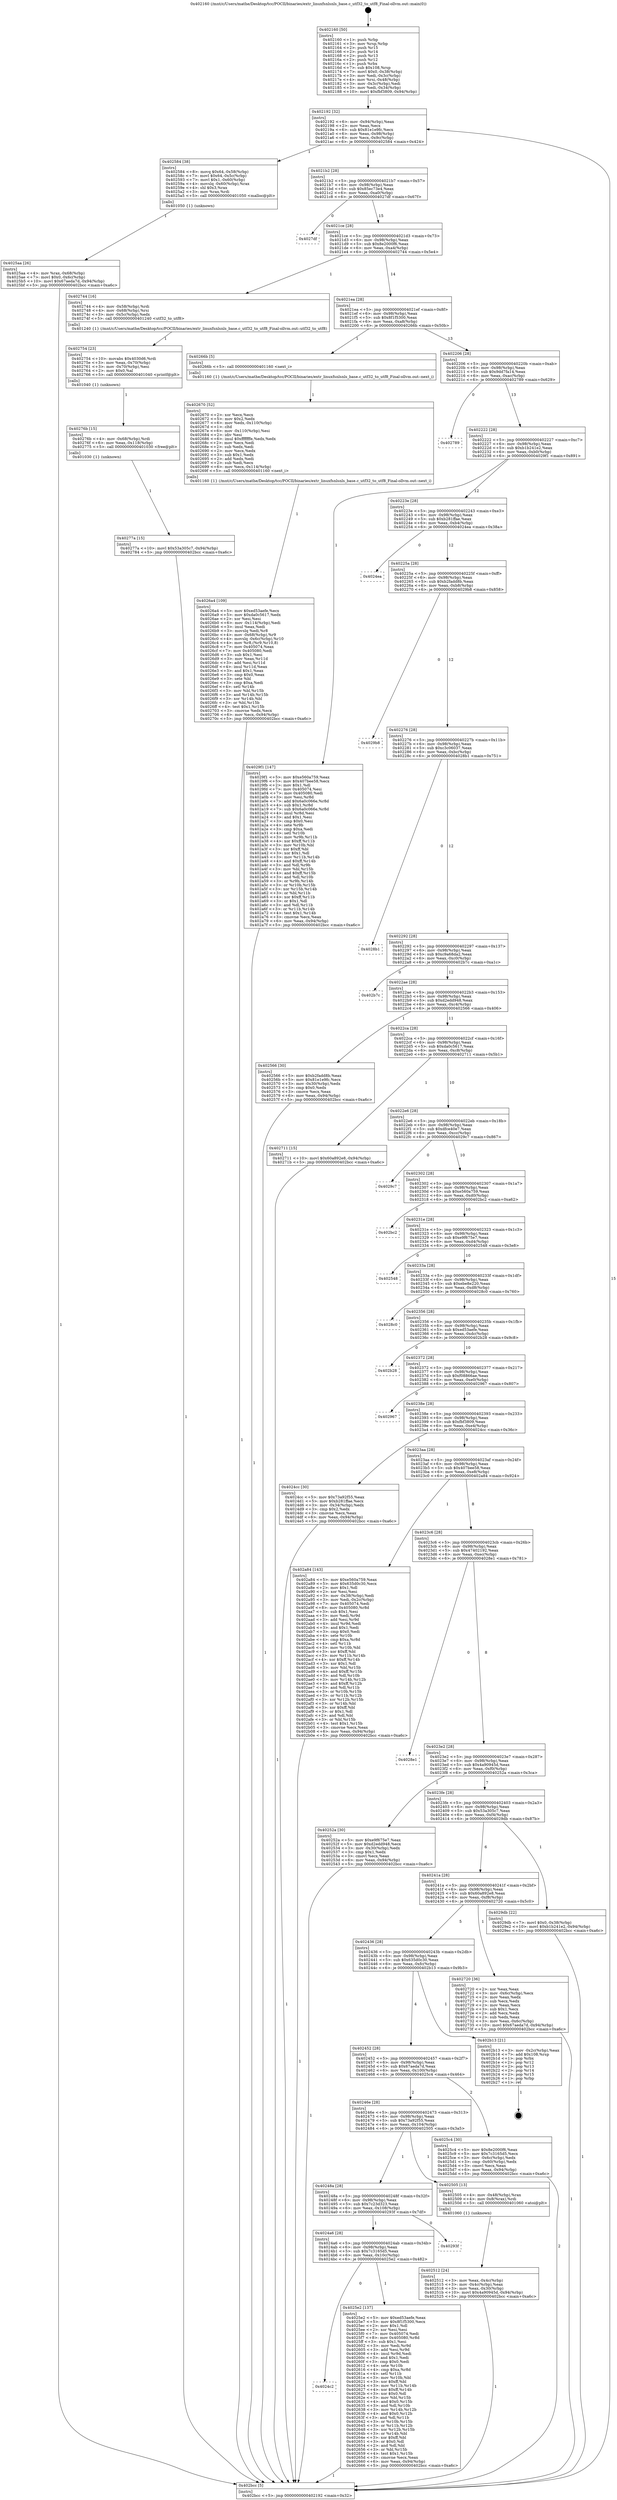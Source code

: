 digraph "0x402160" {
  label = "0x402160 (/mnt/c/Users/mathe/Desktop/tcc/POCII/binaries/extr_linuxfsnlsnls_base.c_utf32_to_utf8_Final-ollvm.out::main(0))"
  labelloc = "t"
  node[shape=record]

  Entry [label="",width=0.3,height=0.3,shape=circle,fillcolor=black,style=filled]
  "0x402192" [label="{
     0x402192 [32]\l
     | [instrs]\l
     &nbsp;&nbsp;0x402192 \<+6\>: mov -0x94(%rbp),%eax\l
     &nbsp;&nbsp;0x402198 \<+2\>: mov %eax,%ecx\l
     &nbsp;&nbsp;0x40219a \<+6\>: sub $0x81e1e9fc,%ecx\l
     &nbsp;&nbsp;0x4021a0 \<+6\>: mov %eax,-0x98(%rbp)\l
     &nbsp;&nbsp;0x4021a6 \<+6\>: mov %ecx,-0x9c(%rbp)\l
     &nbsp;&nbsp;0x4021ac \<+6\>: je 0000000000402584 \<main+0x424\>\l
  }"]
  "0x402584" [label="{
     0x402584 [38]\l
     | [instrs]\l
     &nbsp;&nbsp;0x402584 \<+8\>: movq $0x64,-0x58(%rbp)\l
     &nbsp;&nbsp;0x40258c \<+7\>: movl $0x64,-0x5c(%rbp)\l
     &nbsp;&nbsp;0x402593 \<+7\>: movl $0x1,-0x60(%rbp)\l
     &nbsp;&nbsp;0x40259a \<+4\>: movslq -0x60(%rbp),%rax\l
     &nbsp;&nbsp;0x40259e \<+4\>: shl $0x3,%rax\l
     &nbsp;&nbsp;0x4025a2 \<+3\>: mov %rax,%rdi\l
     &nbsp;&nbsp;0x4025a5 \<+5\>: call 0000000000401050 \<malloc@plt\>\l
     | [calls]\l
     &nbsp;&nbsp;0x401050 \{1\} (unknown)\l
  }"]
  "0x4021b2" [label="{
     0x4021b2 [28]\l
     | [instrs]\l
     &nbsp;&nbsp;0x4021b2 \<+5\>: jmp 00000000004021b7 \<main+0x57\>\l
     &nbsp;&nbsp;0x4021b7 \<+6\>: mov -0x98(%rbp),%eax\l
     &nbsp;&nbsp;0x4021bd \<+5\>: sub $0x85ec73e4,%eax\l
     &nbsp;&nbsp;0x4021c2 \<+6\>: mov %eax,-0xa0(%rbp)\l
     &nbsp;&nbsp;0x4021c8 \<+6\>: je 00000000004027df \<main+0x67f\>\l
  }"]
  Exit [label="",width=0.3,height=0.3,shape=circle,fillcolor=black,style=filled,peripheries=2]
  "0x4027df" [label="{
     0x4027df\l
  }", style=dashed]
  "0x4021ce" [label="{
     0x4021ce [28]\l
     | [instrs]\l
     &nbsp;&nbsp;0x4021ce \<+5\>: jmp 00000000004021d3 \<main+0x73\>\l
     &nbsp;&nbsp;0x4021d3 \<+6\>: mov -0x98(%rbp),%eax\l
     &nbsp;&nbsp;0x4021d9 \<+5\>: sub $0x8e2000f6,%eax\l
     &nbsp;&nbsp;0x4021de \<+6\>: mov %eax,-0xa4(%rbp)\l
     &nbsp;&nbsp;0x4021e4 \<+6\>: je 0000000000402744 \<main+0x5e4\>\l
  }"]
  "0x40277a" [label="{
     0x40277a [15]\l
     | [instrs]\l
     &nbsp;&nbsp;0x40277a \<+10\>: movl $0x53a305c7,-0x94(%rbp)\l
     &nbsp;&nbsp;0x402784 \<+5\>: jmp 0000000000402bcc \<main+0xa6c\>\l
  }"]
  "0x402744" [label="{
     0x402744 [16]\l
     | [instrs]\l
     &nbsp;&nbsp;0x402744 \<+4\>: mov -0x58(%rbp),%rdi\l
     &nbsp;&nbsp;0x402748 \<+4\>: mov -0x68(%rbp),%rsi\l
     &nbsp;&nbsp;0x40274c \<+3\>: mov -0x5c(%rbp),%edx\l
     &nbsp;&nbsp;0x40274f \<+5\>: call 0000000000401240 \<utf32_to_utf8\>\l
     | [calls]\l
     &nbsp;&nbsp;0x401240 \{1\} (/mnt/c/Users/mathe/Desktop/tcc/POCII/binaries/extr_linuxfsnlsnls_base.c_utf32_to_utf8_Final-ollvm.out::utf32_to_utf8)\l
  }"]
  "0x4021ea" [label="{
     0x4021ea [28]\l
     | [instrs]\l
     &nbsp;&nbsp;0x4021ea \<+5\>: jmp 00000000004021ef \<main+0x8f\>\l
     &nbsp;&nbsp;0x4021ef \<+6\>: mov -0x98(%rbp),%eax\l
     &nbsp;&nbsp;0x4021f5 \<+5\>: sub $0x8f1f5300,%eax\l
     &nbsp;&nbsp;0x4021fa \<+6\>: mov %eax,-0xa8(%rbp)\l
     &nbsp;&nbsp;0x402200 \<+6\>: je 000000000040266b \<main+0x50b\>\l
  }"]
  "0x40276b" [label="{
     0x40276b [15]\l
     | [instrs]\l
     &nbsp;&nbsp;0x40276b \<+4\>: mov -0x68(%rbp),%rdi\l
     &nbsp;&nbsp;0x40276f \<+6\>: mov %eax,-0x118(%rbp)\l
     &nbsp;&nbsp;0x402775 \<+5\>: call 0000000000401030 \<free@plt\>\l
     | [calls]\l
     &nbsp;&nbsp;0x401030 \{1\} (unknown)\l
  }"]
  "0x40266b" [label="{
     0x40266b [5]\l
     | [instrs]\l
     &nbsp;&nbsp;0x40266b \<+5\>: call 0000000000401160 \<next_i\>\l
     | [calls]\l
     &nbsp;&nbsp;0x401160 \{1\} (/mnt/c/Users/mathe/Desktop/tcc/POCII/binaries/extr_linuxfsnlsnls_base.c_utf32_to_utf8_Final-ollvm.out::next_i)\l
  }"]
  "0x402206" [label="{
     0x402206 [28]\l
     | [instrs]\l
     &nbsp;&nbsp;0x402206 \<+5\>: jmp 000000000040220b \<main+0xab\>\l
     &nbsp;&nbsp;0x40220b \<+6\>: mov -0x98(%rbp),%eax\l
     &nbsp;&nbsp;0x402211 \<+5\>: sub $0x9dd7fa14,%eax\l
     &nbsp;&nbsp;0x402216 \<+6\>: mov %eax,-0xac(%rbp)\l
     &nbsp;&nbsp;0x40221c \<+6\>: je 0000000000402789 \<main+0x629\>\l
  }"]
  "0x402754" [label="{
     0x402754 [23]\l
     | [instrs]\l
     &nbsp;&nbsp;0x402754 \<+10\>: movabs $0x4030d6,%rdi\l
     &nbsp;&nbsp;0x40275e \<+3\>: mov %eax,-0x70(%rbp)\l
     &nbsp;&nbsp;0x402761 \<+3\>: mov -0x70(%rbp),%esi\l
     &nbsp;&nbsp;0x402764 \<+2\>: mov $0x0,%al\l
     &nbsp;&nbsp;0x402766 \<+5\>: call 0000000000401040 \<printf@plt\>\l
     | [calls]\l
     &nbsp;&nbsp;0x401040 \{1\} (unknown)\l
  }"]
  "0x402789" [label="{
     0x402789\l
  }", style=dashed]
  "0x402222" [label="{
     0x402222 [28]\l
     | [instrs]\l
     &nbsp;&nbsp;0x402222 \<+5\>: jmp 0000000000402227 \<main+0xc7\>\l
     &nbsp;&nbsp;0x402227 \<+6\>: mov -0x98(%rbp),%eax\l
     &nbsp;&nbsp;0x40222d \<+5\>: sub $0xb1b241e2,%eax\l
     &nbsp;&nbsp;0x402232 \<+6\>: mov %eax,-0xb0(%rbp)\l
     &nbsp;&nbsp;0x402238 \<+6\>: je 00000000004029f1 \<main+0x891\>\l
  }"]
  "0x4026a4" [label="{
     0x4026a4 [109]\l
     | [instrs]\l
     &nbsp;&nbsp;0x4026a4 \<+5\>: mov $0xed53aefe,%ecx\l
     &nbsp;&nbsp;0x4026a9 \<+5\>: mov $0xda0c5617,%edx\l
     &nbsp;&nbsp;0x4026ae \<+2\>: xor %esi,%esi\l
     &nbsp;&nbsp;0x4026b0 \<+6\>: mov -0x114(%rbp),%edi\l
     &nbsp;&nbsp;0x4026b6 \<+3\>: imul %eax,%edi\l
     &nbsp;&nbsp;0x4026b9 \<+3\>: movslq %edi,%r8\l
     &nbsp;&nbsp;0x4026bc \<+4\>: mov -0x68(%rbp),%r9\l
     &nbsp;&nbsp;0x4026c0 \<+4\>: movslq -0x6c(%rbp),%r10\l
     &nbsp;&nbsp;0x4026c4 \<+4\>: mov %r8,(%r9,%r10,8)\l
     &nbsp;&nbsp;0x4026c8 \<+7\>: mov 0x405074,%eax\l
     &nbsp;&nbsp;0x4026cf \<+7\>: mov 0x405080,%edi\l
     &nbsp;&nbsp;0x4026d6 \<+3\>: sub $0x1,%esi\l
     &nbsp;&nbsp;0x4026d9 \<+3\>: mov %eax,%r11d\l
     &nbsp;&nbsp;0x4026dc \<+3\>: add %esi,%r11d\l
     &nbsp;&nbsp;0x4026df \<+4\>: imul %r11d,%eax\l
     &nbsp;&nbsp;0x4026e3 \<+3\>: and $0x1,%eax\l
     &nbsp;&nbsp;0x4026e6 \<+3\>: cmp $0x0,%eax\l
     &nbsp;&nbsp;0x4026e9 \<+3\>: sete %bl\l
     &nbsp;&nbsp;0x4026ec \<+3\>: cmp $0xa,%edi\l
     &nbsp;&nbsp;0x4026ef \<+4\>: setl %r14b\l
     &nbsp;&nbsp;0x4026f3 \<+3\>: mov %bl,%r15b\l
     &nbsp;&nbsp;0x4026f6 \<+3\>: and %r14b,%r15b\l
     &nbsp;&nbsp;0x4026f9 \<+3\>: xor %r14b,%bl\l
     &nbsp;&nbsp;0x4026fc \<+3\>: or %bl,%r15b\l
     &nbsp;&nbsp;0x4026ff \<+4\>: test $0x1,%r15b\l
     &nbsp;&nbsp;0x402703 \<+3\>: cmovne %edx,%ecx\l
     &nbsp;&nbsp;0x402706 \<+6\>: mov %ecx,-0x94(%rbp)\l
     &nbsp;&nbsp;0x40270c \<+5\>: jmp 0000000000402bcc \<main+0xa6c\>\l
  }"]
  "0x4029f1" [label="{
     0x4029f1 [147]\l
     | [instrs]\l
     &nbsp;&nbsp;0x4029f1 \<+5\>: mov $0xe560a759,%eax\l
     &nbsp;&nbsp;0x4029f6 \<+5\>: mov $0x407bee58,%ecx\l
     &nbsp;&nbsp;0x4029fb \<+2\>: mov $0x1,%dl\l
     &nbsp;&nbsp;0x4029fd \<+7\>: mov 0x405074,%esi\l
     &nbsp;&nbsp;0x402a04 \<+7\>: mov 0x405080,%edi\l
     &nbsp;&nbsp;0x402a0b \<+3\>: mov %esi,%r8d\l
     &nbsp;&nbsp;0x402a0e \<+7\>: add $0x6a0c066e,%r8d\l
     &nbsp;&nbsp;0x402a15 \<+4\>: sub $0x1,%r8d\l
     &nbsp;&nbsp;0x402a19 \<+7\>: sub $0x6a0c066e,%r8d\l
     &nbsp;&nbsp;0x402a20 \<+4\>: imul %r8d,%esi\l
     &nbsp;&nbsp;0x402a24 \<+3\>: and $0x1,%esi\l
     &nbsp;&nbsp;0x402a27 \<+3\>: cmp $0x0,%esi\l
     &nbsp;&nbsp;0x402a2a \<+4\>: sete %r9b\l
     &nbsp;&nbsp;0x402a2e \<+3\>: cmp $0xa,%edi\l
     &nbsp;&nbsp;0x402a31 \<+4\>: setl %r10b\l
     &nbsp;&nbsp;0x402a35 \<+3\>: mov %r9b,%r11b\l
     &nbsp;&nbsp;0x402a38 \<+4\>: xor $0xff,%r11b\l
     &nbsp;&nbsp;0x402a3c \<+3\>: mov %r10b,%bl\l
     &nbsp;&nbsp;0x402a3f \<+3\>: xor $0xff,%bl\l
     &nbsp;&nbsp;0x402a42 \<+3\>: xor $0x1,%dl\l
     &nbsp;&nbsp;0x402a45 \<+3\>: mov %r11b,%r14b\l
     &nbsp;&nbsp;0x402a48 \<+4\>: and $0xff,%r14b\l
     &nbsp;&nbsp;0x402a4c \<+3\>: and %dl,%r9b\l
     &nbsp;&nbsp;0x402a4f \<+3\>: mov %bl,%r15b\l
     &nbsp;&nbsp;0x402a52 \<+4\>: and $0xff,%r15b\l
     &nbsp;&nbsp;0x402a56 \<+3\>: and %dl,%r10b\l
     &nbsp;&nbsp;0x402a59 \<+3\>: or %r9b,%r14b\l
     &nbsp;&nbsp;0x402a5c \<+3\>: or %r10b,%r15b\l
     &nbsp;&nbsp;0x402a5f \<+3\>: xor %r15b,%r14b\l
     &nbsp;&nbsp;0x402a62 \<+3\>: or %bl,%r11b\l
     &nbsp;&nbsp;0x402a65 \<+4\>: xor $0xff,%r11b\l
     &nbsp;&nbsp;0x402a69 \<+3\>: or $0x1,%dl\l
     &nbsp;&nbsp;0x402a6c \<+3\>: and %dl,%r11b\l
     &nbsp;&nbsp;0x402a6f \<+3\>: or %r11b,%r14b\l
     &nbsp;&nbsp;0x402a72 \<+4\>: test $0x1,%r14b\l
     &nbsp;&nbsp;0x402a76 \<+3\>: cmovne %ecx,%eax\l
     &nbsp;&nbsp;0x402a79 \<+6\>: mov %eax,-0x94(%rbp)\l
     &nbsp;&nbsp;0x402a7f \<+5\>: jmp 0000000000402bcc \<main+0xa6c\>\l
  }"]
  "0x40223e" [label="{
     0x40223e [28]\l
     | [instrs]\l
     &nbsp;&nbsp;0x40223e \<+5\>: jmp 0000000000402243 \<main+0xe3\>\l
     &nbsp;&nbsp;0x402243 \<+6\>: mov -0x98(%rbp),%eax\l
     &nbsp;&nbsp;0x402249 \<+5\>: sub $0xb281ffae,%eax\l
     &nbsp;&nbsp;0x40224e \<+6\>: mov %eax,-0xb4(%rbp)\l
     &nbsp;&nbsp;0x402254 \<+6\>: je 00000000004024ea \<main+0x38a\>\l
  }"]
  "0x402670" [label="{
     0x402670 [52]\l
     | [instrs]\l
     &nbsp;&nbsp;0x402670 \<+2\>: xor %ecx,%ecx\l
     &nbsp;&nbsp;0x402672 \<+5\>: mov $0x2,%edx\l
     &nbsp;&nbsp;0x402677 \<+6\>: mov %edx,-0x110(%rbp)\l
     &nbsp;&nbsp;0x40267d \<+1\>: cltd\l
     &nbsp;&nbsp;0x40267e \<+6\>: mov -0x110(%rbp),%esi\l
     &nbsp;&nbsp;0x402684 \<+2\>: idiv %esi\l
     &nbsp;&nbsp;0x402686 \<+6\>: imul $0xfffffffe,%edx,%edx\l
     &nbsp;&nbsp;0x40268c \<+2\>: mov %ecx,%edi\l
     &nbsp;&nbsp;0x40268e \<+2\>: sub %edx,%edi\l
     &nbsp;&nbsp;0x402690 \<+2\>: mov %ecx,%edx\l
     &nbsp;&nbsp;0x402692 \<+3\>: sub $0x1,%edx\l
     &nbsp;&nbsp;0x402695 \<+2\>: add %edx,%edi\l
     &nbsp;&nbsp;0x402697 \<+2\>: sub %edi,%ecx\l
     &nbsp;&nbsp;0x402699 \<+6\>: mov %ecx,-0x114(%rbp)\l
     &nbsp;&nbsp;0x40269f \<+5\>: call 0000000000401160 \<next_i\>\l
     | [calls]\l
     &nbsp;&nbsp;0x401160 \{1\} (/mnt/c/Users/mathe/Desktop/tcc/POCII/binaries/extr_linuxfsnlsnls_base.c_utf32_to_utf8_Final-ollvm.out::next_i)\l
  }"]
  "0x4024ea" [label="{
     0x4024ea\l
  }", style=dashed]
  "0x40225a" [label="{
     0x40225a [28]\l
     | [instrs]\l
     &nbsp;&nbsp;0x40225a \<+5\>: jmp 000000000040225f \<main+0xff\>\l
     &nbsp;&nbsp;0x40225f \<+6\>: mov -0x98(%rbp),%eax\l
     &nbsp;&nbsp;0x402265 \<+5\>: sub $0xb2fadd8b,%eax\l
     &nbsp;&nbsp;0x40226a \<+6\>: mov %eax,-0xb8(%rbp)\l
     &nbsp;&nbsp;0x402270 \<+6\>: je 00000000004029b8 \<main+0x858\>\l
  }"]
  "0x4024c2" [label="{
     0x4024c2\l
  }", style=dashed]
  "0x4029b8" [label="{
     0x4029b8\l
  }", style=dashed]
  "0x402276" [label="{
     0x402276 [28]\l
     | [instrs]\l
     &nbsp;&nbsp;0x402276 \<+5\>: jmp 000000000040227b \<main+0x11b\>\l
     &nbsp;&nbsp;0x40227b \<+6\>: mov -0x98(%rbp),%eax\l
     &nbsp;&nbsp;0x402281 \<+5\>: sub $0xc3c06037,%eax\l
     &nbsp;&nbsp;0x402286 \<+6\>: mov %eax,-0xbc(%rbp)\l
     &nbsp;&nbsp;0x40228c \<+6\>: je 00000000004028b1 \<main+0x751\>\l
  }"]
  "0x4025e2" [label="{
     0x4025e2 [137]\l
     | [instrs]\l
     &nbsp;&nbsp;0x4025e2 \<+5\>: mov $0xed53aefe,%eax\l
     &nbsp;&nbsp;0x4025e7 \<+5\>: mov $0x8f1f5300,%ecx\l
     &nbsp;&nbsp;0x4025ec \<+2\>: mov $0x1,%dl\l
     &nbsp;&nbsp;0x4025ee \<+2\>: xor %esi,%esi\l
     &nbsp;&nbsp;0x4025f0 \<+7\>: mov 0x405074,%edi\l
     &nbsp;&nbsp;0x4025f7 \<+8\>: mov 0x405080,%r8d\l
     &nbsp;&nbsp;0x4025ff \<+3\>: sub $0x1,%esi\l
     &nbsp;&nbsp;0x402602 \<+3\>: mov %edi,%r9d\l
     &nbsp;&nbsp;0x402605 \<+3\>: add %esi,%r9d\l
     &nbsp;&nbsp;0x402608 \<+4\>: imul %r9d,%edi\l
     &nbsp;&nbsp;0x40260c \<+3\>: and $0x1,%edi\l
     &nbsp;&nbsp;0x40260f \<+3\>: cmp $0x0,%edi\l
     &nbsp;&nbsp;0x402612 \<+4\>: sete %r10b\l
     &nbsp;&nbsp;0x402616 \<+4\>: cmp $0xa,%r8d\l
     &nbsp;&nbsp;0x40261a \<+4\>: setl %r11b\l
     &nbsp;&nbsp;0x40261e \<+3\>: mov %r10b,%bl\l
     &nbsp;&nbsp;0x402621 \<+3\>: xor $0xff,%bl\l
     &nbsp;&nbsp;0x402624 \<+3\>: mov %r11b,%r14b\l
     &nbsp;&nbsp;0x402627 \<+4\>: xor $0xff,%r14b\l
     &nbsp;&nbsp;0x40262b \<+3\>: xor $0x0,%dl\l
     &nbsp;&nbsp;0x40262e \<+3\>: mov %bl,%r15b\l
     &nbsp;&nbsp;0x402631 \<+4\>: and $0x0,%r15b\l
     &nbsp;&nbsp;0x402635 \<+3\>: and %dl,%r10b\l
     &nbsp;&nbsp;0x402638 \<+3\>: mov %r14b,%r12b\l
     &nbsp;&nbsp;0x40263b \<+4\>: and $0x0,%r12b\l
     &nbsp;&nbsp;0x40263f \<+3\>: and %dl,%r11b\l
     &nbsp;&nbsp;0x402642 \<+3\>: or %r10b,%r15b\l
     &nbsp;&nbsp;0x402645 \<+3\>: or %r11b,%r12b\l
     &nbsp;&nbsp;0x402648 \<+3\>: xor %r12b,%r15b\l
     &nbsp;&nbsp;0x40264b \<+3\>: or %r14b,%bl\l
     &nbsp;&nbsp;0x40264e \<+3\>: xor $0xff,%bl\l
     &nbsp;&nbsp;0x402651 \<+3\>: or $0x0,%dl\l
     &nbsp;&nbsp;0x402654 \<+2\>: and %dl,%bl\l
     &nbsp;&nbsp;0x402656 \<+3\>: or %bl,%r15b\l
     &nbsp;&nbsp;0x402659 \<+4\>: test $0x1,%r15b\l
     &nbsp;&nbsp;0x40265d \<+3\>: cmovne %ecx,%eax\l
     &nbsp;&nbsp;0x402660 \<+6\>: mov %eax,-0x94(%rbp)\l
     &nbsp;&nbsp;0x402666 \<+5\>: jmp 0000000000402bcc \<main+0xa6c\>\l
  }"]
  "0x4028b1" [label="{
     0x4028b1\l
  }", style=dashed]
  "0x402292" [label="{
     0x402292 [28]\l
     | [instrs]\l
     &nbsp;&nbsp;0x402292 \<+5\>: jmp 0000000000402297 \<main+0x137\>\l
     &nbsp;&nbsp;0x402297 \<+6\>: mov -0x98(%rbp),%eax\l
     &nbsp;&nbsp;0x40229d \<+5\>: sub $0xc9a68da2,%eax\l
     &nbsp;&nbsp;0x4022a2 \<+6\>: mov %eax,-0xc0(%rbp)\l
     &nbsp;&nbsp;0x4022a8 \<+6\>: je 0000000000402b7c \<main+0xa1c\>\l
  }"]
  "0x4024a6" [label="{
     0x4024a6 [28]\l
     | [instrs]\l
     &nbsp;&nbsp;0x4024a6 \<+5\>: jmp 00000000004024ab \<main+0x34b\>\l
     &nbsp;&nbsp;0x4024ab \<+6\>: mov -0x98(%rbp),%eax\l
     &nbsp;&nbsp;0x4024b1 \<+5\>: sub $0x7c3165d5,%eax\l
     &nbsp;&nbsp;0x4024b6 \<+6\>: mov %eax,-0x10c(%rbp)\l
     &nbsp;&nbsp;0x4024bc \<+6\>: je 00000000004025e2 \<main+0x482\>\l
  }"]
  "0x402b7c" [label="{
     0x402b7c\l
  }", style=dashed]
  "0x4022ae" [label="{
     0x4022ae [28]\l
     | [instrs]\l
     &nbsp;&nbsp;0x4022ae \<+5\>: jmp 00000000004022b3 \<main+0x153\>\l
     &nbsp;&nbsp;0x4022b3 \<+6\>: mov -0x98(%rbp),%eax\l
     &nbsp;&nbsp;0x4022b9 \<+5\>: sub $0xd2edd948,%eax\l
     &nbsp;&nbsp;0x4022be \<+6\>: mov %eax,-0xc4(%rbp)\l
     &nbsp;&nbsp;0x4022c4 \<+6\>: je 0000000000402566 \<main+0x406\>\l
  }"]
  "0x40293f" [label="{
     0x40293f\l
  }", style=dashed]
  "0x402566" [label="{
     0x402566 [30]\l
     | [instrs]\l
     &nbsp;&nbsp;0x402566 \<+5\>: mov $0xb2fadd8b,%eax\l
     &nbsp;&nbsp;0x40256b \<+5\>: mov $0x81e1e9fc,%ecx\l
     &nbsp;&nbsp;0x402570 \<+3\>: mov -0x30(%rbp),%edx\l
     &nbsp;&nbsp;0x402573 \<+3\>: cmp $0x0,%edx\l
     &nbsp;&nbsp;0x402576 \<+3\>: cmove %ecx,%eax\l
     &nbsp;&nbsp;0x402579 \<+6\>: mov %eax,-0x94(%rbp)\l
     &nbsp;&nbsp;0x40257f \<+5\>: jmp 0000000000402bcc \<main+0xa6c\>\l
  }"]
  "0x4022ca" [label="{
     0x4022ca [28]\l
     | [instrs]\l
     &nbsp;&nbsp;0x4022ca \<+5\>: jmp 00000000004022cf \<main+0x16f\>\l
     &nbsp;&nbsp;0x4022cf \<+6\>: mov -0x98(%rbp),%eax\l
     &nbsp;&nbsp;0x4022d5 \<+5\>: sub $0xda0c5617,%eax\l
     &nbsp;&nbsp;0x4022da \<+6\>: mov %eax,-0xc8(%rbp)\l
     &nbsp;&nbsp;0x4022e0 \<+6\>: je 0000000000402711 \<main+0x5b1\>\l
  }"]
  "0x4025aa" [label="{
     0x4025aa [26]\l
     | [instrs]\l
     &nbsp;&nbsp;0x4025aa \<+4\>: mov %rax,-0x68(%rbp)\l
     &nbsp;&nbsp;0x4025ae \<+7\>: movl $0x0,-0x6c(%rbp)\l
     &nbsp;&nbsp;0x4025b5 \<+10\>: movl $0x67aeda7d,-0x94(%rbp)\l
     &nbsp;&nbsp;0x4025bf \<+5\>: jmp 0000000000402bcc \<main+0xa6c\>\l
  }"]
  "0x402711" [label="{
     0x402711 [15]\l
     | [instrs]\l
     &nbsp;&nbsp;0x402711 \<+10\>: movl $0x60a892e8,-0x94(%rbp)\l
     &nbsp;&nbsp;0x40271b \<+5\>: jmp 0000000000402bcc \<main+0xa6c\>\l
  }"]
  "0x4022e6" [label="{
     0x4022e6 [28]\l
     | [instrs]\l
     &nbsp;&nbsp;0x4022e6 \<+5\>: jmp 00000000004022eb \<main+0x18b\>\l
     &nbsp;&nbsp;0x4022eb \<+6\>: mov -0x98(%rbp),%eax\l
     &nbsp;&nbsp;0x4022f1 \<+5\>: sub $0xdfce40e7,%eax\l
     &nbsp;&nbsp;0x4022f6 \<+6\>: mov %eax,-0xcc(%rbp)\l
     &nbsp;&nbsp;0x4022fc \<+6\>: je 00000000004029c7 \<main+0x867\>\l
  }"]
  "0x402512" [label="{
     0x402512 [24]\l
     | [instrs]\l
     &nbsp;&nbsp;0x402512 \<+3\>: mov %eax,-0x4c(%rbp)\l
     &nbsp;&nbsp;0x402515 \<+3\>: mov -0x4c(%rbp),%eax\l
     &nbsp;&nbsp;0x402518 \<+3\>: mov %eax,-0x30(%rbp)\l
     &nbsp;&nbsp;0x40251b \<+10\>: movl $0x4a90945d,-0x94(%rbp)\l
     &nbsp;&nbsp;0x402525 \<+5\>: jmp 0000000000402bcc \<main+0xa6c\>\l
  }"]
  "0x4029c7" [label="{
     0x4029c7\l
  }", style=dashed]
  "0x402302" [label="{
     0x402302 [28]\l
     | [instrs]\l
     &nbsp;&nbsp;0x402302 \<+5\>: jmp 0000000000402307 \<main+0x1a7\>\l
     &nbsp;&nbsp;0x402307 \<+6\>: mov -0x98(%rbp),%eax\l
     &nbsp;&nbsp;0x40230d \<+5\>: sub $0xe560a759,%eax\l
     &nbsp;&nbsp;0x402312 \<+6\>: mov %eax,-0xd0(%rbp)\l
     &nbsp;&nbsp;0x402318 \<+6\>: je 0000000000402bc2 \<main+0xa62\>\l
  }"]
  "0x40248a" [label="{
     0x40248a [28]\l
     | [instrs]\l
     &nbsp;&nbsp;0x40248a \<+5\>: jmp 000000000040248f \<main+0x32f\>\l
     &nbsp;&nbsp;0x40248f \<+6\>: mov -0x98(%rbp),%eax\l
     &nbsp;&nbsp;0x402495 \<+5\>: sub $0x7c23d323,%eax\l
     &nbsp;&nbsp;0x40249a \<+6\>: mov %eax,-0x108(%rbp)\l
     &nbsp;&nbsp;0x4024a0 \<+6\>: je 000000000040293f \<main+0x7df\>\l
  }"]
  "0x402bc2" [label="{
     0x402bc2\l
  }", style=dashed]
  "0x40231e" [label="{
     0x40231e [28]\l
     | [instrs]\l
     &nbsp;&nbsp;0x40231e \<+5\>: jmp 0000000000402323 \<main+0x1c3\>\l
     &nbsp;&nbsp;0x402323 \<+6\>: mov -0x98(%rbp),%eax\l
     &nbsp;&nbsp;0x402329 \<+5\>: sub $0xe9f675e7,%eax\l
     &nbsp;&nbsp;0x40232e \<+6\>: mov %eax,-0xd4(%rbp)\l
     &nbsp;&nbsp;0x402334 \<+6\>: je 0000000000402548 \<main+0x3e8\>\l
  }"]
  "0x402505" [label="{
     0x402505 [13]\l
     | [instrs]\l
     &nbsp;&nbsp;0x402505 \<+4\>: mov -0x48(%rbp),%rax\l
     &nbsp;&nbsp;0x402509 \<+4\>: mov 0x8(%rax),%rdi\l
     &nbsp;&nbsp;0x40250d \<+5\>: call 0000000000401060 \<atoi@plt\>\l
     | [calls]\l
     &nbsp;&nbsp;0x401060 \{1\} (unknown)\l
  }"]
  "0x402548" [label="{
     0x402548\l
  }", style=dashed]
  "0x40233a" [label="{
     0x40233a [28]\l
     | [instrs]\l
     &nbsp;&nbsp;0x40233a \<+5\>: jmp 000000000040233f \<main+0x1df\>\l
     &nbsp;&nbsp;0x40233f \<+6\>: mov -0x98(%rbp),%eax\l
     &nbsp;&nbsp;0x402345 \<+5\>: sub $0xebe8e220,%eax\l
     &nbsp;&nbsp;0x40234a \<+6\>: mov %eax,-0xd8(%rbp)\l
     &nbsp;&nbsp;0x402350 \<+6\>: je 00000000004028c0 \<main+0x760\>\l
  }"]
  "0x40246e" [label="{
     0x40246e [28]\l
     | [instrs]\l
     &nbsp;&nbsp;0x40246e \<+5\>: jmp 0000000000402473 \<main+0x313\>\l
     &nbsp;&nbsp;0x402473 \<+6\>: mov -0x98(%rbp),%eax\l
     &nbsp;&nbsp;0x402479 \<+5\>: sub $0x73a92f55,%eax\l
     &nbsp;&nbsp;0x40247e \<+6\>: mov %eax,-0x104(%rbp)\l
     &nbsp;&nbsp;0x402484 \<+6\>: je 0000000000402505 \<main+0x3a5\>\l
  }"]
  "0x4028c0" [label="{
     0x4028c0\l
  }", style=dashed]
  "0x402356" [label="{
     0x402356 [28]\l
     | [instrs]\l
     &nbsp;&nbsp;0x402356 \<+5\>: jmp 000000000040235b \<main+0x1fb\>\l
     &nbsp;&nbsp;0x40235b \<+6\>: mov -0x98(%rbp),%eax\l
     &nbsp;&nbsp;0x402361 \<+5\>: sub $0xed53aefe,%eax\l
     &nbsp;&nbsp;0x402366 \<+6\>: mov %eax,-0xdc(%rbp)\l
     &nbsp;&nbsp;0x40236c \<+6\>: je 0000000000402b28 \<main+0x9c8\>\l
  }"]
  "0x4025c4" [label="{
     0x4025c4 [30]\l
     | [instrs]\l
     &nbsp;&nbsp;0x4025c4 \<+5\>: mov $0x8e2000f6,%eax\l
     &nbsp;&nbsp;0x4025c9 \<+5\>: mov $0x7c3165d5,%ecx\l
     &nbsp;&nbsp;0x4025ce \<+3\>: mov -0x6c(%rbp),%edx\l
     &nbsp;&nbsp;0x4025d1 \<+3\>: cmp -0x60(%rbp),%edx\l
     &nbsp;&nbsp;0x4025d4 \<+3\>: cmovl %ecx,%eax\l
     &nbsp;&nbsp;0x4025d7 \<+6\>: mov %eax,-0x94(%rbp)\l
     &nbsp;&nbsp;0x4025dd \<+5\>: jmp 0000000000402bcc \<main+0xa6c\>\l
  }"]
  "0x402b28" [label="{
     0x402b28\l
  }", style=dashed]
  "0x402372" [label="{
     0x402372 [28]\l
     | [instrs]\l
     &nbsp;&nbsp;0x402372 \<+5\>: jmp 0000000000402377 \<main+0x217\>\l
     &nbsp;&nbsp;0x402377 \<+6\>: mov -0x98(%rbp),%eax\l
     &nbsp;&nbsp;0x40237d \<+5\>: sub $0xf08866ae,%eax\l
     &nbsp;&nbsp;0x402382 \<+6\>: mov %eax,-0xe0(%rbp)\l
     &nbsp;&nbsp;0x402388 \<+6\>: je 0000000000402967 \<main+0x807\>\l
  }"]
  "0x402452" [label="{
     0x402452 [28]\l
     | [instrs]\l
     &nbsp;&nbsp;0x402452 \<+5\>: jmp 0000000000402457 \<main+0x2f7\>\l
     &nbsp;&nbsp;0x402457 \<+6\>: mov -0x98(%rbp),%eax\l
     &nbsp;&nbsp;0x40245d \<+5\>: sub $0x67aeda7d,%eax\l
     &nbsp;&nbsp;0x402462 \<+6\>: mov %eax,-0x100(%rbp)\l
     &nbsp;&nbsp;0x402468 \<+6\>: je 00000000004025c4 \<main+0x464\>\l
  }"]
  "0x402967" [label="{
     0x402967\l
  }", style=dashed]
  "0x40238e" [label="{
     0x40238e [28]\l
     | [instrs]\l
     &nbsp;&nbsp;0x40238e \<+5\>: jmp 0000000000402393 \<main+0x233\>\l
     &nbsp;&nbsp;0x402393 \<+6\>: mov -0x98(%rbp),%eax\l
     &nbsp;&nbsp;0x402399 \<+5\>: sub $0xfbf3809,%eax\l
     &nbsp;&nbsp;0x40239e \<+6\>: mov %eax,-0xe4(%rbp)\l
     &nbsp;&nbsp;0x4023a4 \<+6\>: je 00000000004024cc \<main+0x36c\>\l
  }"]
  "0x402b13" [label="{
     0x402b13 [21]\l
     | [instrs]\l
     &nbsp;&nbsp;0x402b13 \<+3\>: mov -0x2c(%rbp),%eax\l
     &nbsp;&nbsp;0x402b16 \<+7\>: add $0x108,%rsp\l
     &nbsp;&nbsp;0x402b1d \<+1\>: pop %rbx\l
     &nbsp;&nbsp;0x402b1e \<+2\>: pop %r12\l
     &nbsp;&nbsp;0x402b20 \<+2\>: pop %r13\l
     &nbsp;&nbsp;0x402b22 \<+2\>: pop %r14\l
     &nbsp;&nbsp;0x402b24 \<+2\>: pop %r15\l
     &nbsp;&nbsp;0x402b26 \<+1\>: pop %rbp\l
     &nbsp;&nbsp;0x402b27 \<+1\>: ret\l
  }"]
  "0x4024cc" [label="{
     0x4024cc [30]\l
     | [instrs]\l
     &nbsp;&nbsp;0x4024cc \<+5\>: mov $0x73a92f55,%eax\l
     &nbsp;&nbsp;0x4024d1 \<+5\>: mov $0xb281ffae,%ecx\l
     &nbsp;&nbsp;0x4024d6 \<+3\>: mov -0x34(%rbp),%edx\l
     &nbsp;&nbsp;0x4024d9 \<+3\>: cmp $0x2,%edx\l
     &nbsp;&nbsp;0x4024dc \<+3\>: cmovne %ecx,%eax\l
     &nbsp;&nbsp;0x4024df \<+6\>: mov %eax,-0x94(%rbp)\l
     &nbsp;&nbsp;0x4024e5 \<+5\>: jmp 0000000000402bcc \<main+0xa6c\>\l
  }"]
  "0x4023aa" [label="{
     0x4023aa [28]\l
     | [instrs]\l
     &nbsp;&nbsp;0x4023aa \<+5\>: jmp 00000000004023af \<main+0x24f\>\l
     &nbsp;&nbsp;0x4023af \<+6\>: mov -0x98(%rbp),%eax\l
     &nbsp;&nbsp;0x4023b5 \<+5\>: sub $0x407bee58,%eax\l
     &nbsp;&nbsp;0x4023ba \<+6\>: mov %eax,-0xe8(%rbp)\l
     &nbsp;&nbsp;0x4023c0 \<+6\>: je 0000000000402a84 \<main+0x924\>\l
  }"]
  "0x402bcc" [label="{
     0x402bcc [5]\l
     | [instrs]\l
     &nbsp;&nbsp;0x402bcc \<+5\>: jmp 0000000000402192 \<main+0x32\>\l
  }"]
  "0x402160" [label="{
     0x402160 [50]\l
     | [instrs]\l
     &nbsp;&nbsp;0x402160 \<+1\>: push %rbp\l
     &nbsp;&nbsp;0x402161 \<+3\>: mov %rsp,%rbp\l
     &nbsp;&nbsp;0x402164 \<+2\>: push %r15\l
     &nbsp;&nbsp;0x402166 \<+2\>: push %r14\l
     &nbsp;&nbsp;0x402168 \<+2\>: push %r13\l
     &nbsp;&nbsp;0x40216a \<+2\>: push %r12\l
     &nbsp;&nbsp;0x40216c \<+1\>: push %rbx\l
     &nbsp;&nbsp;0x40216d \<+7\>: sub $0x108,%rsp\l
     &nbsp;&nbsp;0x402174 \<+7\>: movl $0x0,-0x38(%rbp)\l
     &nbsp;&nbsp;0x40217b \<+3\>: mov %edi,-0x3c(%rbp)\l
     &nbsp;&nbsp;0x40217e \<+4\>: mov %rsi,-0x48(%rbp)\l
     &nbsp;&nbsp;0x402182 \<+3\>: mov -0x3c(%rbp),%edi\l
     &nbsp;&nbsp;0x402185 \<+3\>: mov %edi,-0x34(%rbp)\l
     &nbsp;&nbsp;0x402188 \<+10\>: movl $0xfbf3809,-0x94(%rbp)\l
  }"]
  "0x402436" [label="{
     0x402436 [28]\l
     | [instrs]\l
     &nbsp;&nbsp;0x402436 \<+5\>: jmp 000000000040243b \<main+0x2db\>\l
     &nbsp;&nbsp;0x40243b \<+6\>: mov -0x98(%rbp),%eax\l
     &nbsp;&nbsp;0x402441 \<+5\>: sub $0x635d0c30,%eax\l
     &nbsp;&nbsp;0x402446 \<+6\>: mov %eax,-0xfc(%rbp)\l
     &nbsp;&nbsp;0x40244c \<+6\>: je 0000000000402b13 \<main+0x9b3\>\l
  }"]
  "0x402a84" [label="{
     0x402a84 [143]\l
     | [instrs]\l
     &nbsp;&nbsp;0x402a84 \<+5\>: mov $0xe560a759,%eax\l
     &nbsp;&nbsp;0x402a89 \<+5\>: mov $0x635d0c30,%ecx\l
     &nbsp;&nbsp;0x402a8e \<+2\>: mov $0x1,%dl\l
     &nbsp;&nbsp;0x402a90 \<+2\>: xor %esi,%esi\l
     &nbsp;&nbsp;0x402a92 \<+3\>: mov -0x38(%rbp),%edi\l
     &nbsp;&nbsp;0x402a95 \<+3\>: mov %edi,-0x2c(%rbp)\l
     &nbsp;&nbsp;0x402a98 \<+7\>: mov 0x405074,%edi\l
     &nbsp;&nbsp;0x402a9f \<+8\>: mov 0x405080,%r8d\l
     &nbsp;&nbsp;0x402aa7 \<+3\>: sub $0x1,%esi\l
     &nbsp;&nbsp;0x402aaa \<+3\>: mov %edi,%r9d\l
     &nbsp;&nbsp;0x402aad \<+3\>: add %esi,%r9d\l
     &nbsp;&nbsp;0x402ab0 \<+4\>: imul %r9d,%edi\l
     &nbsp;&nbsp;0x402ab4 \<+3\>: and $0x1,%edi\l
     &nbsp;&nbsp;0x402ab7 \<+3\>: cmp $0x0,%edi\l
     &nbsp;&nbsp;0x402aba \<+4\>: sete %r10b\l
     &nbsp;&nbsp;0x402abe \<+4\>: cmp $0xa,%r8d\l
     &nbsp;&nbsp;0x402ac2 \<+4\>: setl %r11b\l
     &nbsp;&nbsp;0x402ac6 \<+3\>: mov %r10b,%bl\l
     &nbsp;&nbsp;0x402ac9 \<+3\>: xor $0xff,%bl\l
     &nbsp;&nbsp;0x402acc \<+3\>: mov %r11b,%r14b\l
     &nbsp;&nbsp;0x402acf \<+4\>: xor $0xff,%r14b\l
     &nbsp;&nbsp;0x402ad3 \<+3\>: xor $0x1,%dl\l
     &nbsp;&nbsp;0x402ad6 \<+3\>: mov %bl,%r15b\l
     &nbsp;&nbsp;0x402ad9 \<+4\>: and $0xff,%r15b\l
     &nbsp;&nbsp;0x402add \<+3\>: and %dl,%r10b\l
     &nbsp;&nbsp;0x402ae0 \<+3\>: mov %r14b,%r12b\l
     &nbsp;&nbsp;0x402ae3 \<+4\>: and $0xff,%r12b\l
     &nbsp;&nbsp;0x402ae7 \<+3\>: and %dl,%r11b\l
     &nbsp;&nbsp;0x402aea \<+3\>: or %r10b,%r15b\l
     &nbsp;&nbsp;0x402aed \<+3\>: or %r11b,%r12b\l
     &nbsp;&nbsp;0x402af0 \<+3\>: xor %r12b,%r15b\l
     &nbsp;&nbsp;0x402af3 \<+3\>: or %r14b,%bl\l
     &nbsp;&nbsp;0x402af6 \<+3\>: xor $0xff,%bl\l
     &nbsp;&nbsp;0x402af9 \<+3\>: or $0x1,%dl\l
     &nbsp;&nbsp;0x402afc \<+2\>: and %dl,%bl\l
     &nbsp;&nbsp;0x402afe \<+3\>: or %bl,%r15b\l
     &nbsp;&nbsp;0x402b01 \<+4\>: test $0x1,%r15b\l
     &nbsp;&nbsp;0x402b05 \<+3\>: cmovne %ecx,%eax\l
     &nbsp;&nbsp;0x402b08 \<+6\>: mov %eax,-0x94(%rbp)\l
     &nbsp;&nbsp;0x402b0e \<+5\>: jmp 0000000000402bcc \<main+0xa6c\>\l
  }"]
  "0x4023c6" [label="{
     0x4023c6 [28]\l
     | [instrs]\l
     &nbsp;&nbsp;0x4023c6 \<+5\>: jmp 00000000004023cb \<main+0x26b\>\l
     &nbsp;&nbsp;0x4023cb \<+6\>: mov -0x98(%rbp),%eax\l
     &nbsp;&nbsp;0x4023d1 \<+5\>: sub $0x47402192,%eax\l
     &nbsp;&nbsp;0x4023d6 \<+6\>: mov %eax,-0xec(%rbp)\l
     &nbsp;&nbsp;0x4023dc \<+6\>: je 00000000004028e1 \<main+0x781\>\l
  }"]
  "0x402720" [label="{
     0x402720 [36]\l
     | [instrs]\l
     &nbsp;&nbsp;0x402720 \<+2\>: xor %eax,%eax\l
     &nbsp;&nbsp;0x402722 \<+3\>: mov -0x6c(%rbp),%ecx\l
     &nbsp;&nbsp;0x402725 \<+2\>: mov %eax,%edx\l
     &nbsp;&nbsp;0x402727 \<+2\>: sub %ecx,%edx\l
     &nbsp;&nbsp;0x402729 \<+2\>: mov %eax,%ecx\l
     &nbsp;&nbsp;0x40272b \<+3\>: sub $0x1,%ecx\l
     &nbsp;&nbsp;0x40272e \<+2\>: add %ecx,%edx\l
     &nbsp;&nbsp;0x402730 \<+2\>: sub %edx,%eax\l
     &nbsp;&nbsp;0x402732 \<+3\>: mov %eax,-0x6c(%rbp)\l
     &nbsp;&nbsp;0x402735 \<+10\>: movl $0x67aeda7d,-0x94(%rbp)\l
     &nbsp;&nbsp;0x40273f \<+5\>: jmp 0000000000402bcc \<main+0xa6c\>\l
  }"]
  "0x4028e1" [label="{
     0x4028e1\l
  }", style=dashed]
  "0x4023e2" [label="{
     0x4023e2 [28]\l
     | [instrs]\l
     &nbsp;&nbsp;0x4023e2 \<+5\>: jmp 00000000004023e7 \<main+0x287\>\l
     &nbsp;&nbsp;0x4023e7 \<+6\>: mov -0x98(%rbp),%eax\l
     &nbsp;&nbsp;0x4023ed \<+5\>: sub $0x4a90945d,%eax\l
     &nbsp;&nbsp;0x4023f2 \<+6\>: mov %eax,-0xf0(%rbp)\l
     &nbsp;&nbsp;0x4023f8 \<+6\>: je 000000000040252a \<main+0x3ca\>\l
  }"]
  "0x40241a" [label="{
     0x40241a [28]\l
     | [instrs]\l
     &nbsp;&nbsp;0x40241a \<+5\>: jmp 000000000040241f \<main+0x2bf\>\l
     &nbsp;&nbsp;0x40241f \<+6\>: mov -0x98(%rbp),%eax\l
     &nbsp;&nbsp;0x402425 \<+5\>: sub $0x60a892e8,%eax\l
     &nbsp;&nbsp;0x40242a \<+6\>: mov %eax,-0xf8(%rbp)\l
     &nbsp;&nbsp;0x402430 \<+6\>: je 0000000000402720 \<main+0x5c0\>\l
  }"]
  "0x40252a" [label="{
     0x40252a [30]\l
     | [instrs]\l
     &nbsp;&nbsp;0x40252a \<+5\>: mov $0xe9f675e7,%eax\l
     &nbsp;&nbsp;0x40252f \<+5\>: mov $0xd2edd948,%ecx\l
     &nbsp;&nbsp;0x402534 \<+3\>: mov -0x30(%rbp),%edx\l
     &nbsp;&nbsp;0x402537 \<+3\>: cmp $0x1,%edx\l
     &nbsp;&nbsp;0x40253a \<+3\>: cmovl %ecx,%eax\l
     &nbsp;&nbsp;0x40253d \<+6\>: mov %eax,-0x94(%rbp)\l
     &nbsp;&nbsp;0x402543 \<+5\>: jmp 0000000000402bcc \<main+0xa6c\>\l
  }"]
  "0x4023fe" [label="{
     0x4023fe [28]\l
     | [instrs]\l
     &nbsp;&nbsp;0x4023fe \<+5\>: jmp 0000000000402403 \<main+0x2a3\>\l
     &nbsp;&nbsp;0x402403 \<+6\>: mov -0x98(%rbp),%eax\l
     &nbsp;&nbsp;0x402409 \<+5\>: sub $0x53a305c7,%eax\l
     &nbsp;&nbsp;0x40240e \<+6\>: mov %eax,-0xf4(%rbp)\l
     &nbsp;&nbsp;0x402414 \<+6\>: je 00000000004029db \<main+0x87b\>\l
  }"]
  "0x4029db" [label="{
     0x4029db [22]\l
     | [instrs]\l
     &nbsp;&nbsp;0x4029db \<+7\>: movl $0x0,-0x38(%rbp)\l
     &nbsp;&nbsp;0x4029e2 \<+10\>: movl $0xb1b241e2,-0x94(%rbp)\l
     &nbsp;&nbsp;0x4029ec \<+5\>: jmp 0000000000402bcc \<main+0xa6c\>\l
  }"]
  Entry -> "0x402160" [label=" 1"]
  "0x402192" -> "0x402584" [label=" 1"]
  "0x402192" -> "0x4021b2" [label=" 15"]
  "0x402b13" -> Exit [label=" 1"]
  "0x4021b2" -> "0x4027df" [label=" 0"]
  "0x4021b2" -> "0x4021ce" [label=" 15"]
  "0x402a84" -> "0x402bcc" [label=" 1"]
  "0x4021ce" -> "0x402744" [label=" 1"]
  "0x4021ce" -> "0x4021ea" [label=" 14"]
  "0x4029f1" -> "0x402bcc" [label=" 1"]
  "0x4021ea" -> "0x40266b" [label=" 1"]
  "0x4021ea" -> "0x402206" [label=" 13"]
  "0x4029db" -> "0x402bcc" [label=" 1"]
  "0x402206" -> "0x402789" [label=" 0"]
  "0x402206" -> "0x402222" [label=" 13"]
  "0x40277a" -> "0x402bcc" [label=" 1"]
  "0x402222" -> "0x4029f1" [label=" 1"]
  "0x402222" -> "0x40223e" [label=" 12"]
  "0x40276b" -> "0x40277a" [label=" 1"]
  "0x40223e" -> "0x4024ea" [label=" 0"]
  "0x40223e" -> "0x40225a" [label=" 12"]
  "0x402754" -> "0x40276b" [label=" 1"]
  "0x40225a" -> "0x4029b8" [label=" 0"]
  "0x40225a" -> "0x402276" [label=" 12"]
  "0x402744" -> "0x402754" [label=" 1"]
  "0x402276" -> "0x4028b1" [label=" 0"]
  "0x402276" -> "0x402292" [label=" 12"]
  "0x402720" -> "0x402bcc" [label=" 1"]
  "0x402292" -> "0x402b7c" [label=" 0"]
  "0x402292" -> "0x4022ae" [label=" 12"]
  "0x4026a4" -> "0x402bcc" [label=" 1"]
  "0x4022ae" -> "0x402566" [label=" 1"]
  "0x4022ae" -> "0x4022ca" [label=" 11"]
  "0x402670" -> "0x4026a4" [label=" 1"]
  "0x4022ca" -> "0x402711" [label=" 1"]
  "0x4022ca" -> "0x4022e6" [label=" 10"]
  "0x4025e2" -> "0x402bcc" [label=" 1"]
  "0x4022e6" -> "0x4029c7" [label=" 0"]
  "0x4022e6" -> "0x402302" [label=" 10"]
  "0x4024a6" -> "0x4024c2" [label=" 0"]
  "0x402302" -> "0x402bc2" [label=" 0"]
  "0x402302" -> "0x40231e" [label=" 10"]
  "0x4024a6" -> "0x4025e2" [label=" 1"]
  "0x40231e" -> "0x402548" [label=" 0"]
  "0x40231e" -> "0x40233a" [label=" 10"]
  "0x402711" -> "0x402bcc" [label=" 1"]
  "0x40233a" -> "0x4028c0" [label=" 0"]
  "0x40233a" -> "0x402356" [label=" 10"]
  "0x40248a" -> "0x40293f" [label=" 0"]
  "0x402356" -> "0x402b28" [label=" 0"]
  "0x402356" -> "0x402372" [label=" 10"]
  "0x40266b" -> "0x402670" [label=" 1"]
  "0x402372" -> "0x402967" [label=" 0"]
  "0x402372" -> "0x40238e" [label=" 10"]
  "0x4025aa" -> "0x402bcc" [label=" 1"]
  "0x40238e" -> "0x4024cc" [label=" 1"]
  "0x40238e" -> "0x4023aa" [label=" 9"]
  "0x4024cc" -> "0x402bcc" [label=" 1"]
  "0x402160" -> "0x402192" [label=" 1"]
  "0x402bcc" -> "0x402192" [label=" 15"]
  "0x402584" -> "0x4025aa" [label=" 1"]
  "0x4023aa" -> "0x402a84" [label=" 1"]
  "0x4023aa" -> "0x4023c6" [label=" 8"]
  "0x40252a" -> "0x402bcc" [label=" 1"]
  "0x4023c6" -> "0x4028e1" [label=" 0"]
  "0x4023c6" -> "0x4023e2" [label=" 8"]
  "0x402512" -> "0x402bcc" [label=" 1"]
  "0x4023e2" -> "0x40252a" [label=" 1"]
  "0x4023e2" -> "0x4023fe" [label=" 7"]
  "0x40246e" -> "0x40248a" [label=" 1"]
  "0x4023fe" -> "0x4029db" [label=" 1"]
  "0x4023fe" -> "0x40241a" [label=" 6"]
  "0x402505" -> "0x402512" [label=" 1"]
  "0x40241a" -> "0x402720" [label=" 1"]
  "0x40241a" -> "0x402436" [label=" 5"]
  "0x402566" -> "0x402bcc" [label=" 1"]
  "0x402436" -> "0x402b13" [label=" 1"]
  "0x402436" -> "0x402452" [label=" 4"]
  "0x4025c4" -> "0x402bcc" [label=" 2"]
  "0x402452" -> "0x4025c4" [label=" 2"]
  "0x402452" -> "0x40246e" [label=" 2"]
  "0x40248a" -> "0x4024a6" [label=" 1"]
  "0x40246e" -> "0x402505" [label=" 1"]
}
